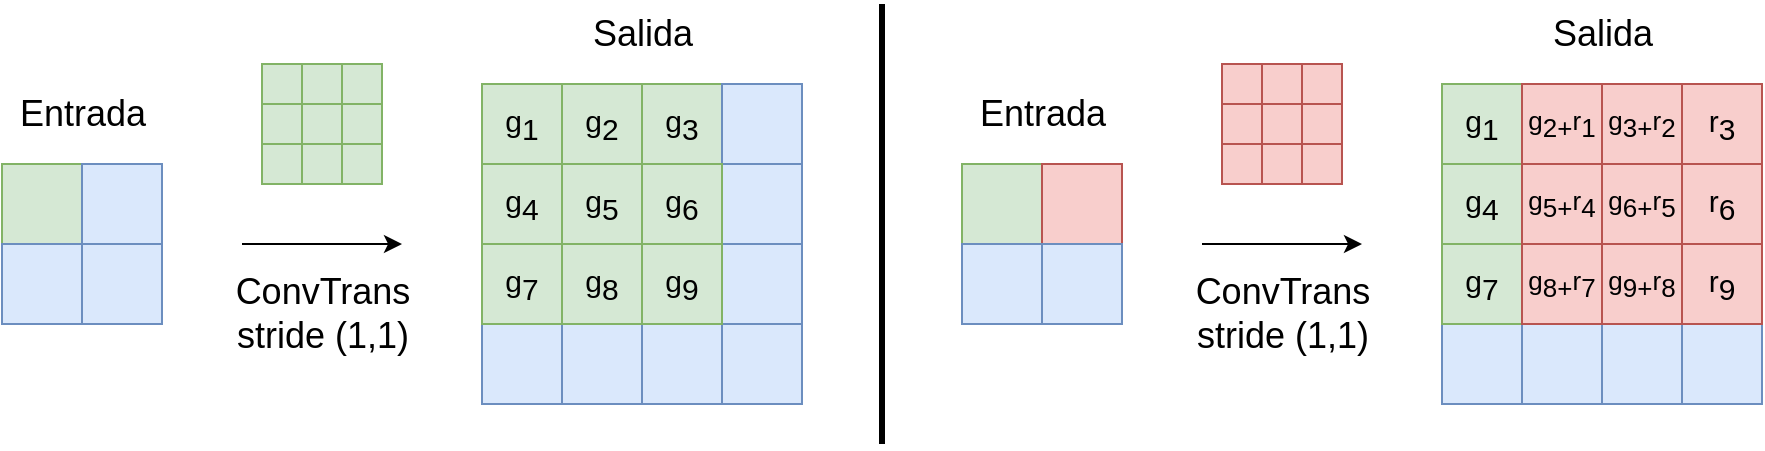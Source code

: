 <mxfile version="14.5.1" type="device"><diagram id="uvM_hhicJeHc2ybuMHXq" name="Página-1"><mxGraphModel dx="1588" dy="992" grid="1" gridSize="10" guides="1" tooltips="1" connect="1" arrows="1" fold="1" page="1" pageScale="1" pageWidth="1169" pageHeight="827" math="0" shadow="0"><root><mxCell id="0"/><mxCell id="1" parent="0"/><mxCell id="jMe-AiEslXj8kwBgU786-1" value="&lt;font style=&quot;font-size: 15px;&quot;&gt;&lt;font style=&quot;font-size: 15px;&quot;&gt;g&lt;/font&gt;&lt;sub style=&quot;font-size: 15px;&quot;&gt;&lt;font style=&quot;font-size: 15px;&quot;&gt;1&lt;/font&gt;&lt;/sub&gt;&lt;/font&gt;" style="whiteSpace=wrap;html=1;aspect=fixed;fillColor=#d5e8d4;strokeColor=#82b366;fontSize=15;" parent="1" vertex="1"><mxGeometry x="600" y="200" width="40" height="40" as="geometry"/></mxCell><mxCell id="jMe-AiEslXj8kwBgU786-2" value="&lt;font style=&quot;font-size: 15px;&quot;&gt;g&lt;/font&gt;&lt;sub style=&quot;font-size: 15px;&quot;&gt;2&lt;/sub&gt;" style="whiteSpace=wrap;html=1;aspect=fixed;fillColor=#d5e8d4;strokeColor=#82b366;fontSize=15;" parent="1" vertex="1"><mxGeometry x="640" y="200" width="40" height="40" as="geometry"/></mxCell><mxCell id="jMe-AiEslXj8kwBgU786-3" value="&lt;font style=&quot;font-size: 15px;&quot;&gt;g&lt;/font&gt;&lt;sub style=&quot;font-size: 15px;&quot;&gt;3&lt;/sub&gt;" style="whiteSpace=wrap;html=1;aspect=fixed;fillColor=#d5e8d4;strokeColor=#82b366;fontSize=15;" parent="1" vertex="1"><mxGeometry x="680" y="200" width="40" height="40" as="geometry"/></mxCell><mxCell id="jMe-AiEslXj8kwBgU786-4" value="" style="whiteSpace=wrap;html=1;aspect=fixed;fillColor=#dae8fc;strokeColor=#6c8ebf;" parent="1" vertex="1"><mxGeometry x="720" y="200" width="40" height="40" as="geometry"/></mxCell><mxCell id="jMe-AiEslXj8kwBgU786-9" value="" style="whiteSpace=wrap;html=1;aspect=fixed;fillColor=#dae8fc;strokeColor=#6c8ebf;" parent="1" vertex="1"><mxGeometry x="720" y="240" width="40" height="40" as="geometry"/></mxCell><mxCell id="jMe-AiEslXj8kwBgU786-14" value="" style="whiteSpace=wrap;html=1;aspect=fixed;fillColor=#dae8fc;strokeColor=#6c8ebf;" parent="1" vertex="1"><mxGeometry x="720" y="280" width="40" height="40" as="geometry"/></mxCell><mxCell id="jMe-AiEslXj8kwBgU786-16" value="" style="whiteSpace=wrap;html=1;aspect=fixed;fillColor=#dae8fc;strokeColor=#6c8ebf;" parent="1" vertex="1"><mxGeometry x="600" y="320" width="40" height="40" as="geometry"/></mxCell><mxCell id="jMe-AiEslXj8kwBgU786-17" value="" style="whiteSpace=wrap;html=1;aspect=fixed;fillColor=#dae8fc;strokeColor=#6c8ebf;" parent="1" vertex="1"><mxGeometry x="640" y="320" width="40" height="40" as="geometry"/></mxCell><mxCell id="jMe-AiEslXj8kwBgU786-18" value="" style="whiteSpace=wrap;html=1;aspect=fixed;fillColor=#dae8fc;strokeColor=#6c8ebf;" parent="1" vertex="1"><mxGeometry x="680" y="320" width="40" height="40" as="geometry"/></mxCell><mxCell id="jMe-AiEslXj8kwBgU786-19" value="" style="whiteSpace=wrap;html=1;aspect=fixed;fillColor=#dae8fc;strokeColor=#6c8ebf;" parent="1" vertex="1"><mxGeometry x="720" y="320" width="40" height="40" as="geometry"/></mxCell><mxCell id="jMe-AiEslXj8kwBgU786-26" value="Entrada" style="text;html=1;align=center;verticalAlign=middle;resizable=0;points=[];autosize=1;fontSize=18;" parent="1" vertex="1"><mxGeometry x="360" y="200" width="80" height="30" as="geometry"/></mxCell><mxCell id="jMe-AiEslXj8kwBgU786-27" value="" style="endArrow=classic;html=1;" parent="1" edge="1"><mxGeometry width="50" height="50" relative="1" as="geometry"><mxPoint x="480" y="280" as="sourcePoint"/><mxPoint x="560" y="280" as="targetPoint"/><Array as="points"><mxPoint x="520" y="280"/></Array></mxGeometry></mxCell><mxCell id="jMe-AiEslXj8kwBgU786-28" value="" style="whiteSpace=wrap;html=1;aspect=fixed;fillColor=#d5e8d4;strokeColor=#82b366;" parent="1" vertex="1"><mxGeometry x="360" y="240" width="40" height="40" as="geometry"/></mxCell><mxCell id="jMe-AiEslXj8kwBgU786-29" value="" style="whiteSpace=wrap;html=1;aspect=fixed;fillColor=#dae8fc;strokeColor=#6c8ebf;" parent="1" vertex="1"><mxGeometry x="400" y="240" width="40" height="40" as="geometry"/></mxCell><mxCell id="jMe-AiEslXj8kwBgU786-30" value="" style="whiteSpace=wrap;html=1;aspect=fixed;fillColor=#dae8fc;strokeColor=#6c8ebf;" parent="1" vertex="1"><mxGeometry x="360" y="280" width="40" height="40" as="geometry"/></mxCell><mxCell id="jMe-AiEslXj8kwBgU786-31" value="" style="whiteSpace=wrap;html=1;aspect=fixed;fillColor=#dae8fc;strokeColor=#6c8ebf;" parent="1" vertex="1"><mxGeometry x="400" y="280" width="40" height="40" as="geometry"/></mxCell><mxCell id="jMe-AiEslXj8kwBgU786-33" value="Salida" style="text;html=1;align=center;verticalAlign=middle;resizable=0;points=[];autosize=1;fontSize=18;" parent="1" vertex="1"><mxGeometry x="645" y="160" width="70" height="30" as="geometry"/></mxCell><mxCell id="BfQBIgv-66yv5s6a8zTt-1" value="" style="whiteSpace=wrap;html=1;aspect=fixed;fillColor=#d5e8d4;strokeColor=#82b366;" vertex="1" parent="1"><mxGeometry x="490" y="190" width="20" height="20" as="geometry"/></mxCell><mxCell id="BfQBIgv-66yv5s6a8zTt-2" value="" style="whiteSpace=wrap;html=1;aspect=fixed;fillColor=#d5e8d4;strokeColor=#82b366;" vertex="1" parent="1"><mxGeometry x="510" y="190" width="20" height="20" as="geometry"/></mxCell><mxCell id="BfQBIgv-66yv5s6a8zTt-3" value="" style="whiteSpace=wrap;html=1;aspect=fixed;fillColor=#d5e8d4;strokeColor=#82b366;" vertex="1" parent="1"><mxGeometry x="490" y="210" width="20" height="20" as="geometry"/></mxCell><mxCell id="BfQBIgv-66yv5s6a8zTt-4" value="" style="whiteSpace=wrap;html=1;aspect=fixed;fillColor=#d5e8d4;strokeColor=#82b366;" vertex="1" parent="1"><mxGeometry x="510" y="210" width="20" height="20" as="geometry"/></mxCell><mxCell id="BfQBIgv-66yv5s6a8zTt-5" value="" style="whiteSpace=wrap;html=1;aspect=fixed;fillColor=#d5e8d4;strokeColor=#82b366;" vertex="1" parent="1"><mxGeometry x="530" y="190" width="20" height="20" as="geometry"/></mxCell><mxCell id="BfQBIgv-66yv5s6a8zTt-6" value="" style="whiteSpace=wrap;html=1;aspect=fixed;fillColor=#d5e8d4;strokeColor=#82b366;" vertex="1" parent="1"><mxGeometry x="530" y="210" width="20" height="20" as="geometry"/></mxCell><mxCell id="BfQBIgv-66yv5s6a8zTt-7" value="" style="whiteSpace=wrap;html=1;aspect=fixed;fillColor=#d5e8d4;strokeColor=#82b366;" vertex="1" parent="1"><mxGeometry x="490" y="230" width="20" height="20" as="geometry"/></mxCell><mxCell id="BfQBIgv-66yv5s6a8zTt-8" value="" style="whiteSpace=wrap;html=1;aspect=fixed;fillColor=#d5e8d4;strokeColor=#82b366;" vertex="1" parent="1"><mxGeometry x="510" y="230" width="20" height="20" as="geometry"/></mxCell><mxCell id="BfQBIgv-66yv5s6a8zTt-9" value="" style="whiteSpace=wrap;html=1;aspect=fixed;fillColor=#d5e8d4;strokeColor=#82b366;" vertex="1" parent="1"><mxGeometry x="530" y="230" width="20" height="20" as="geometry"/></mxCell><mxCell id="BfQBIgv-66yv5s6a8zTt-10" value="ConvTrans&lt;br&gt;stride (1,1)" style="text;html=1;align=center;verticalAlign=middle;resizable=0;points=[];autosize=1;fontSize=18;" vertex="1" parent="1"><mxGeometry x="470" y="290" width="100" height="50" as="geometry"/></mxCell><mxCell id="BfQBIgv-66yv5s6a8zTt-20" value="" style="endArrow=none;html=1;strokeWidth=3;" edge="1" parent="1"><mxGeometry width="50" height="50" relative="1" as="geometry"><mxPoint x="800" y="380" as="sourcePoint"/><mxPoint x="800" y="160" as="targetPoint"/></mxGeometry></mxCell><mxCell id="BfQBIgv-66yv5s6a8zTt-33" value="" style="whiteSpace=wrap;html=1;aspect=fixed;fillColor=#dae8fc;strokeColor=#6c8ebf;" vertex="1" parent="1"><mxGeometry x="1080" y="320" width="40" height="40" as="geometry"/></mxCell><mxCell id="BfQBIgv-66yv5s6a8zTt-34" value="" style="whiteSpace=wrap;html=1;aspect=fixed;fillColor=#dae8fc;strokeColor=#6c8ebf;fontSize=13;" vertex="1" parent="1"><mxGeometry x="1120" y="320" width="40" height="40" as="geometry"/></mxCell><mxCell id="BfQBIgv-66yv5s6a8zTt-35" value="" style="whiteSpace=wrap;html=1;aspect=fixed;fillColor=#dae8fc;strokeColor=#6c8ebf;fontSize=13;" vertex="1" parent="1"><mxGeometry x="1160" y="320" width="40" height="40" as="geometry"/></mxCell><mxCell id="BfQBIgv-66yv5s6a8zTt-36" value="" style="whiteSpace=wrap;html=1;aspect=fixed;fillColor=#dae8fc;strokeColor=#6c8ebf;" vertex="1" parent="1"><mxGeometry x="1200" y="320" width="40" height="40" as="geometry"/></mxCell><mxCell id="BfQBIgv-66yv5s6a8zTt-37" value="Entrada" style="text;html=1;align=center;verticalAlign=middle;resizable=0;points=[];autosize=1;fontSize=18;" vertex="1" parent="1"><mxGeometry x="840" y="200" width="80" height="30" as="geometry"/></mxCell><mxCell id="BfQBIgv-66yv5s6a8zTt-38" value="" style="endArrow=classic;html=1;" edge="1" parent="1"><mxGeometry width="50" height="50" relative="1" as="geometry"><mxPoint x="960" y="280" as="sourcePoint"/><mxPoint x="1040" y="280" as="targetPoint"/><Array as="points"><mxPoint x="1000" y="280"/></Array></mxGeometry></mxCell><mxCell id="BfQBIgv-66yv5s6a8zTt-39" value="" style="whiteSpace=wrap;html=1;aspect=fixed;fillColor=#d5e8d4;strokeColor=#82b366;" vertex="1" parent="1"><mxGeometry x="840" y="240" width="40" height="40" as="geometry"/></mxCell><mxCell id="BfQBIgv-66yv5s6a8zTt-40" value="" style="whiteSpace=wrap;html=1;aspect=fixed;fillColor=#f8cecc;strokeColor=#b85450;" vertex="1" parent="1"><mxGeometry x="880" y="240" width="40" height="40" as="geometry"/></mxCell><mxCell id="BfQBIgv-66yv5s6a8zTt-41" value="" style="whiteSpace=wrap;html=1;aspect=fixed;fillColor=#dae8fc;strokeColor=#6c8ebf;" vertex="1" parent="1"><mxGeometry x="840" y="280" width="40" height="40" as="geometry"/></mxCell><mxCell id="BfQBIgv-66yv5s6a8zTt-42" value="" style="whiteSpace=wrap;html=1;aspect=fixed;fillColor=#dae8fc;strokeColor=#6c8ebf;" vertex="1" parent="1"><mxGeometry x="880" y="280" width="40" height="40" as="geometry"/></mxCell><mxCell id="BfQBIgv-66yv5s6a8zTt-43" value="Salida" style="text;html=1;align=center;verticalAlign=middle;resizable=0;points=[];autosize=1;fontSize=18;" vertex="1" parent="1"><mxGeometry x="1125" y="160" width="70" height="30" as="geometry"/></mxCell><mxCell id="BfQBIgv-66yv5s6a8zTt-44" value="" style="whiteSpace=wrap;html=1;aspect=fixed;fillColor=#f8cecc;strokeColor=#b85450;" vertex="1" parent="1"><mxGeometry x="970" y="190" width="20" height="20" as="geometry"/></mxCell><mxCell id="BfQBIgv-66yv5s6a8zTt-45" value="" style="whiteSpace=wrap;html=1;aspect=fixed;fillColor=#f8cecc;strokeColor=#b85450;" vertex="1" parent="1"><mxGeometry x="990" y="190" width="20" height="20" as="geometry"/></mxCell><mxCell id="BfQBIgv-66yv5s6a8zTt-46" value="" style="whiteSpace=wrap;html=1;aspect=fixed;fillColor=#f8cecc;strokeColor=#b85450;" vertex="1" parent="1"><mxGeometry x="970" y="210" width="20" height="20" as="geometry"/></mxCell><mxCell id="BfQBIgv-66yv5s6a8zTt-47" value="" style="whiteSpace=wrap;html=1;aspect=fixed;fillColor=#f8cecc;strokeColor=#b85450;" vertex="1" parent="1"><mxGeometry x="990" y="210" width="20" height="20" as="geometry"/></mxCell><mxCell id="BfQBIgv-66yv5s6a8zTt-48" value="" style="whiteSpace=wrap;html=1;aspect=fixed;fillColor=#f8cecc;strokeColor=#b85450;" vertex="1" parent="1"><mxGeometry x="1010" y="190" width="20" height="20" as="geometry"/></mxCell><mxCell id="BfQBIgv-66yv5s6a8zTt-49" value="" style="whiteSpace=wrap;html=1;aspect=fixed;fillColor=#f8cecc;strokeColor=#b85450;" vertex="1" parent="1"><mxGeometry x="1010" y="210" width="20" height="20" as="geometry"/></mxCell><mxCell id="BfQBIgv-66yv5s6a8zTt-50" value="" style="whiteSpace=wrap;html=1;aspect=fixed;fillColor=#f8cecc;strokeColor=#b85450;" vertex="1" parent="1"><mxGeometry x="970" y="230" width="20" height="20" as="geometry"/></mxCell><mxCell id="BfQBIgv-66yv5s6a8zTt-51" value="" style="whiteSpace=wrap;html=1;aspect=fixed;fillColor=#f8cecc;strokeColor=#b85450;" vertex="1" parent="1"><mxGeometry x="990" y="230" width="20" height="20" as="geometry"/></mxCell><mxCell id="BfQBIgv-66yv5s6a8zTt-52" value="" style="whiteSpace=wrap;html=1;aspect=fixed;fillColor=#f8cecc;strokeColor=#b85450;" vertex="1" parent="1"><mxGeometry x="1010" y="230" width="20" height="20" as="geometry"/></mxCell><mxCell id="BfQBIgv-66yv5s6a8zTt-53" value="ConvTrans&lt;br&gt;stride (1,1)" style="text;html=1;align=center;verticalAlign=middle;resizable=0;points=[];autosize=1;fontSize=18;" vertex="1" parent="1"><mxGeometry x="950" y="290" width="100" height="50" as="geometry"/></mxCell><mxCell id="BfQBIgv-66yv5s6a8zTt-93" value="&lt;font style=&quot;font-size: 15px;&quot;&gt;&lt;font style=&quot;font-size: 15px;&quot;&gt;g&lt;/font&gt;&lt;sub style=&quot;font-size: 15px;&quot;&gt;&lt;font style=&quot;font-size: 15px;&quot;&gt;4&lt;/font&gt;&lt;/sub&gt;&lt;/font&gt;" style="whiteSpace=wrap;html=1;aspect=fixed;fillColor=#d5e8d4;strokeColor=#82b366;fontSize=15;" vertex="1" parent="1"><mxGeometry x="600" y="240" width="40" height="40" as="geometry"/></mxCell><mxCell id="BfQBIgv-66yv5s6a8zTt-94" value="&lt;font style=&quot;font-size: 15px;&quot;&gt;g&lt;/font&gt;&lt;sub style=&quot;font-size: 15px;&quot;&gt;5&lt;/sub&gt;" style="whiteSpace=wrap;html=1;aspect=fixed;fillColor=#d5e8d4;strokeColor=#82b366;fontSize=15;" vertex="1" parent="1"><mxGeometry x="640" y="240" width="40" height="40" as="geometry"/></mxCell><mxCell id="BfQBIgv-66yv5s6a8zTt-95" value="&lt;font style=&quot;font-size: 15px;&quot;&gt;g&lt;/font&gt;&lt;sub style=&quot;font-size: 15px;&quot;&gt;6&lt;/sub&gt;" style="whiteSpace=wrap;html=1;aspect=fixed;fillColor=#d5e8d4;strokeColor=#82b366;fontSize=15;" vertex="1" parent="1"><mxGeometry x="680" y="240" width="40" height="40" as="geometry"/></mxCell><mxCell id="BfQBIgv-66yv5s6a8zTt-96" value="&lt;font style=&quot;font-size: 15px;&quot;&gt;&lt;font style=&quot;font-size: 15px;&quot;&gt;g&lt;/font&gt;&lt;sub style=&quot;font-size: 15px;&quot;&gt;&lt;font style=&quot;font-size: 15px;&quot;&gt;7&lt;/font&gt;&lt;/sub&gt;&lt;/font&gt;" style="whiteSpace=wrap;html=1;aspect=fixed;fillColor=#d5e8d4;strokeColor=#82b366;fontSize=15;" vertex="1" parent="1"><mxGeometry x="600" y="280" width="40" height="40" as="geometry"/></mxCell><mxCell id="BfQBIgv-66yv5s6a8zTt-97" value="&lt;font style=&quot;font-size: 15px;&quot;&gt;g&lt;/font&gt;&lt;sub style=&quot;font-size: 15px;&quot;&gt;8&lt;/sub&gt;" style="whiteSpace=wrap;html=1;aspect=fixed;fillColor=#d5e8d4;strokeColor=#82b366;fontSize=15;" vertex="1" parent="1"><mxGeometry x="640" y="280" width="40" height="40" as="geometry"/></mxCell><mxCell id="BfQBIgv-66yv5s6a8zTt-98" value="&lt;font style=&quot;font-size: 15px;&quot;&gt;g&lt;/font&gt;&lt;sub style=&quot;font-size: 15px;&quot;&gt;9&lt;/sub&gt;" style="whiteSpace=wrap;html=1;aspect=fixed;fillColor=#d5e8d4;strokeColor=#82b366;fontSize=15;" vertex="1" parent="1"><mxGeometry x="680" y="280" width="40" height="40" as="geometry"/></mxCell><mxCell id="BfQBIgv-66yv5s6a8zTt-99" value="&lt;font style=&quot;font-size: 15px;&quot;&gt;&lt;font style=&quot;font-size: 15px;&quot;&gt;g&lt;/font&gt;&lt;sub style=&quot;font-size: 15px;&quot;&gt;&lt;font style=&quot;font-size: 15px;&quot;&gt;1&lt;/font&gt;&lt;/sub&gt;&lt;/font&gt;" style="whiteSpace=wrap;html=1;aspect=fixed;fillColor=#d5e8d4;strokeColor=#82b366;fontSize=15;" vertex="1" parent="1"><mxGeometry x="1080" y="200" width="40" height="40" as="geometry"/></mxCell><mxCell id="BfQBIgv-66yv5s6a8zTt-100" value="&lt;font style=&quot;font-size: 15px;&quot;&gt;&lt;font style=&quot;font-size: 15px;&quot;&gt;g&lt;/font&gt;&lt;sub style=&quot;font-size: 15px;&quot;&gt;&lt;font style=&quot;font-size: 15px;&quot;&gt;4&lt;/font&gt;&lt;/sub&gt;&lt;/font&gt;" style="whiteSpace=wrap;html=1;aspect=fixed;fillColor=#d5e8d4;strokeColor=#82b366;fontSize=15;" vertex="1" parent="1"><mxGeometry x="1080" y="240" width="40" height="40" as="geometry"/></mxCell><mxCell id="BfQBIgv-66yv5s6a8zTt-101" value="&lt;font style=&quot;font-size: 15px;&quot;&gt;&lt;font style=&quot;font-size: 15px;&quot;&gt;g&lt;/font&gt;&lt;sub style=&quot;font-size: 15px;&quot;&gt;&lt;font style=&quot;font-size: 15px;&quot;&gt;7&lt;/font&gt;&lt;/sub&gt;&lt;/font&gt;" style="whiteSpace=wrap;html=1;aspect=fixed;fillColor=#d5e8d4;strokeColor=#82b366;fontSize=15;" vertex="1" parent="1"><mxGeometry x="1080" y="280" width="40" height="40" as="geometry"/></mxCell><mxCell id="BfQBIgv-66yv5s6a8zTt-102" value="&lt;font style=&quot;font-size: 13px;&quot;&gt;&lt;font style=&quot;font-size: 13px;&quot;&gt;g&lt;/font&gt;&lt;sub style=&quot;font-size: 13px;&quot;&gt;&lt;font style=&quot;font-size: 13px;&quot;&gt;2&lt;/font&gt;&lt;span style=&quot;font-size: 13px;&quot;&gt;+&lt;/span&gt;&lt;/sub&gt;&lt;font style=&quot;font-size: 13px;&quot;&gt;r&lt;/font&gt;&lt;sub style=&quot;font-size: 13px;&quot;&gt;&lt;font style=&quot;font-size: 13px;&quot;&gt;1&lt;/font&gt;&lt;/sub&gt;&lt;/font&gt;" style="whiteSpace=wrap;html=1;aspect=fixed;fillColor=#f8cecc;strokeColor=#b85450;fontSize=13;" vertex="1" parent="1"><mxGeometry x="1120" y="200" width="40" height="40" as="geometry"/></mxCell><mxCell id="BfQBIgv-66yv5s6a8zTt-103" value="&lt;font style=&quot;font-size: 13px;&quot;&gt;g&lt;/font&gt;&lt;sub style=&quot;font-size: 13px;&quot;&gt;&lt;font style=&quot;font-size: 13px;&quot;&gt;3&lt;/font&gt;&lt;font style=&quot;font-size: 13px;&quot;&gt;+&lt;/font&gt;&lt;/sub&gt;&lt;font style=&quot;font-size: 13px;&quot;&gt;r&lt;/font&gt;&lt;sub style=&quot;font-size: 13px;&quot;&gt;&lt;font style=&quot;font-size: 13px;&quot;&gt;2&lt;/font&gt;&lt;/sub&gt;" style="whiteSpace=wrap;html=1;aspect=fixed;fillColor=#f8cecc;strokeColor=#b85450;fontSize=13;" vertex="1" parent="1"><mxGeometry x="1160" y="200" width="40" height="40" as="geometry"/></mxCell><mxCell id="BfQBIgv-66yv5s6a8zTt-104" value="&lt;font style=&quot;font-size: 13px;&quot;&gt;g&lt;/font&gt;&lt;sub style=&quot;font-size: 13px;&quot;&gt;&lt;font style=&quot;font-size: 13px;&quot;&gt;5&lt;/font&gt;&lt;font style=&quot;font-size: 13px;&quot;&gt;+&lt;/font&gt;&lt;/sub&gt;&lt;font style=&quot;font-size: 13px;&quot;&gt;r&lt;/font&gt;&lt;sub style=&quot;font-size: 13px;&quot;&gt;&lt;font style=&quot;font-size: 13px;&quot;&gt;4&lt;/font&gt;&lt;/sub&gt;" style="whiteSpace=wrap;html=1;aspect=fixed;fillColor=#f8cecc;strokeColor=#b85450;fontSize=13;" vertex="1" parent="1"><mxGeometry x="1120" y="240" width="40" height="40" as="geometry"/></mxCell><mxCell id="BfQBIgv-66yv5s6a8zTt-105" value="&lt;font style=&quot;font-size: 13px;&quot;&gt;g&lt;/font&gt;&lt;sub style=&quot;font-size: 13px;&quot;&gt;&lt;font style=&quot;font-size: 13px;&quot;&gt;6&lt;/font&gt;&lt;font style=&quot;font-size: 13px;&quot;&gt;+&lt;/font&gt;&lt;/sub&gt;&lt;font style=&quot;font-size: 13px;&quot;&gt;r&lt;/font&gt;&lt;sub style=&quot;font-size: 13px;&quot;&gt;&lt;font style=&quot;font-size: 13px;&quot;&gt;5&lt;/font&gt;&lt;/sub&gt;" style="whiteSpace=wrap;html=1;aspect=fixed;fillColor=#f8cecc;strokeColor=#b85450;fontSize=13;" vertex="1" parent="1"><mxGeometry x="1160" y="240" width="40" height="40" as="geometry"/></mxCell><mxCell id="BfQBIgv-66yv5s6a8zTt-106" value="&lt;font style=&quot;font-size: 13px;&quot;&gt;g&lt;/font&gt;&lt;sub style=&quot;font-size: 13px;&quot;&gt;&lt;font style=&quot;font-size: 13px;&quot;&gt;8&lt;/font&gt;&lt;font style=&quot;font-size: 13px;&quot;&gt;+&lt;/font&gt;&lt;/sub&gt;&lt;font style=&quot;font-size: 13px;&quot;&gt;r&lt;/font&gt;&lt;sub style=&quot;font-size: 13px;&quot;&gt;&lt;font style=&quot;font-size: 13px;&quot;&gt;7&lt;/font&gt;&lt;/sub&gt;" style="whiteSpace=wrap;html=1;aspect=fixed;fillColor=#f8cecc;strokeColor=#b85450;fontSize=13;" vertex="1" parent="1"><mxGeometry x="1120" y="280" width="40" height="40" as="geometry"/></mxCell><mxCell id="BfQBIgv-66yv5s6a8zTt-107" value="&lt;font style=&quot;font-size: 13px;&quot;&gt;g&lt;/font&gt;&lt;sub style=&quot;font-size: 13px;&quot;&gt;&lt;font style=&quot;font-size: 13px;&quot;&gt;9&lt;/font&gt;&lt;font style=&quot;font-size: 13px;&quot;&gt;+&lt;/font&gt;&lt;/sub&gt;&lt;font style=&quot;font-size: 13px;&quot;&gt;r&lt;/font&gt;&lt;sub style=&quot;font-size: 13px;&quot;&gt;&lt;font style=&quot;font-size: 13px;&quot;&gt;8&lt;/font&gt;&lt;/sub&gt;" style="whiteSpace=wrap;html=1;aspect=fixed;fillColor=#f8cecc;strokeColor=#b85450;fontSize=13;" vertex="1" parent="1"><mxGeometry x="1160" y="280" width="40" height="40" as="geometry"/></mxCell><mxCell id="BfQBIgv-66yv5s6a8zTt-108" value="&lt;font style=&quot;font-size: 15px;&quot;&gt;r&lt;/font&gt;&lt;sub style=&quot;font-size: 15px;&quot;&gt;3&lt;/sub&gt;" style="whiteSpace=wrap;html=1;aspect=fixed;fillColor=#f8cecc;strokeColor=#b85450;fontSize=15;" vertex="1" parent="1"><mxGeometry x="1200" y="200" width="40" height="40" as="geometry"/></mxCell><mxCell id="BfQBIgv-66yv5s6a8zTt-109" value="&lt;font style=&quot;font-size: 15px;&quot;&gt;r&lt;/font&gt;&lt;sub style=&quot;font-size: 15px;&quot;&gt;6&lt;/sub&gt;" style="whiteSpace=wrap;html=1;aspect=fixed;fillColor=#f8cecc;strokeColor=#b85450;fontSize=15;" vertex="1" parent="1"><mxGeometry x="1200" y="240" width="40" height="40" as="geometry"/></mxCell><mxCell id="BfQBIgv-66yv5s6a8zTt-110" value="&lt;font style=&quot;font-size: 15px;&quot;&gt;r&lt;/font&gt;&lt;sub style=&quot;font-size: 15px;&quot;&gt;9&lt;/sub&gt;" style="whiteSpace=wrap;html=1;aspect=fixed;fillColor=#f8cecc;strokeColor=#b85450;fontSize=15;" vertex="1" parent="1"><mxGeometry x="1200" y="280" width="40" height="40" as="geometry"/></mxCell></root></mxGraphModel></diagram></mxfile>